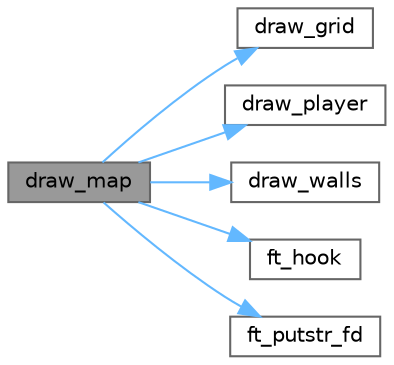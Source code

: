 digraph "draw_map"
{
 // INTERACTIVE_SVG=YES
 // LATEX_PDF_SIZE
  bgcolor="transparent";
  edge [fontname=Helvetica,fontsize=10,labelfontname=Helvetica,labelfontsize=10];
  node [fontname=Helvetica,fontsize=10,shape=box,height=0.2,width=0.4];
  rankdir="LR";
  Node1 [label="draw_map",height=0.2,width=0.4,color="gray40", fillcolor="grey60", style="filled", fontcolor="black",tooltip=" "];
  Node1 -> Node2 [color="steelblue1",style="solid"];
  Node2 [label="draw_grid",height=0.2,width=0.4,color="grey40", fillcolor="white", style="filled",URL="$draw__map_8c.html#a0784778679c1d1e56629e11ff8e33c16",tooltip=" "];
  Node1 -> Node3 [color="steelblue1",style="solid"];
  Node3 [label="draw_player",height=0.2,width=0.4,color="grey40", fillcolor="white", style="filled",URL="$draw__map_8c.html#a4870a2eab5a5ceb34b6085f67f1e2998",tooltip=" "];
  Node1 -> Node4 [color="steelblue1",style="solid"];
  Node4 [label="draw_walls",height=0.2,width=0.4,color="grey40", fillcolor="white", style="filled",URL="$draw__map_8c.html#a130aac34cf392c1b07ed012b30469991",tooltip=" "];
  Node1 -> Node5 [color="steelblue1",style="solid"];
  Node5 [label="ft_hook",height=0.2,width=0.4,color="grey40", fillcolor="white", style="filled",URL="$draw__map_8c.html#a4b7144f73d9e8c25ca55c890584b5c0e",tooltip=" "];
  Node1 -> Node6 [color="steelblue1",style="solid"];
  Node6 [label="ft_putstr_fd",height=0.2,width=0.4,color="grey40", fillcolor="white", style="filled",URL="$ft__putstring__fd_8c.html#acefce9ac519f8f8b7d3fde33dbafe469",tooltip=" "];
}
